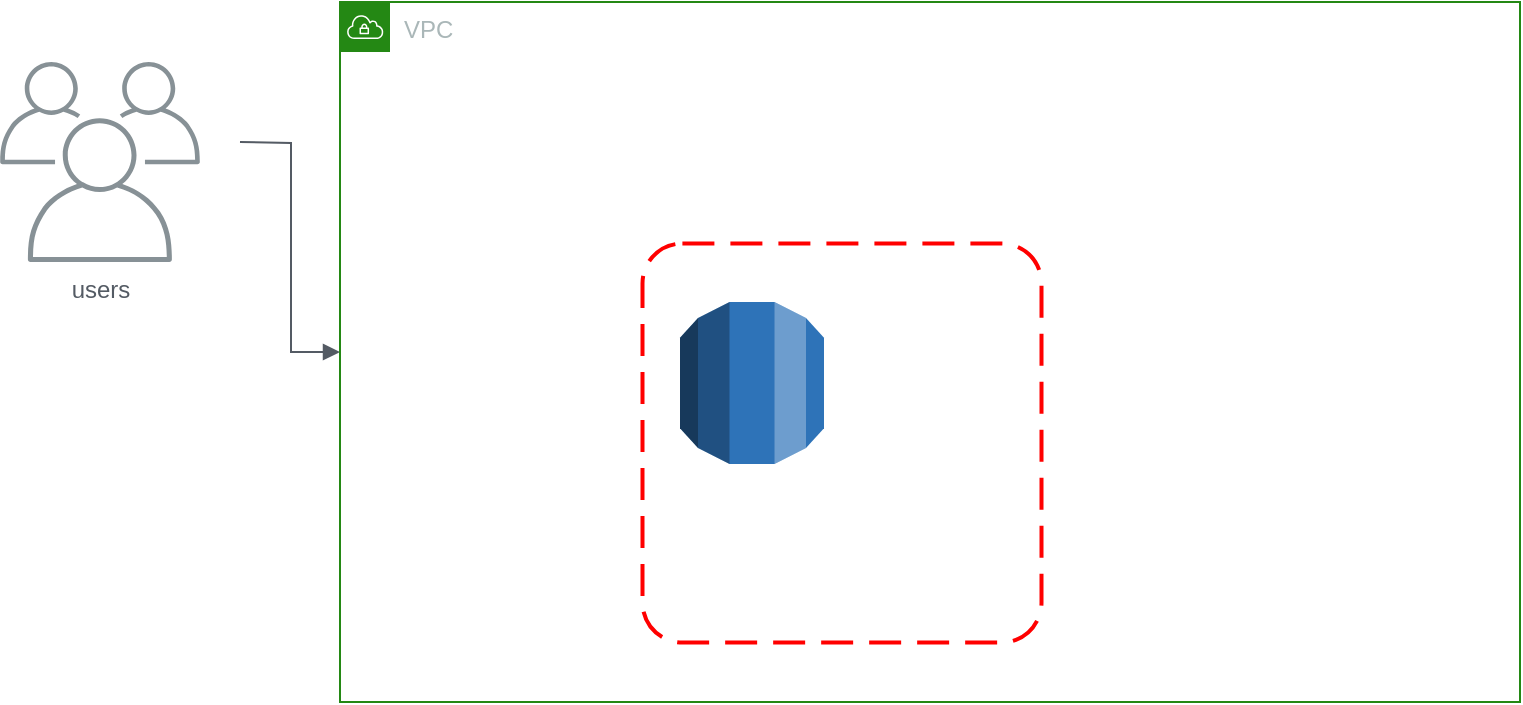 <mxfile version="15.2.7" type="github"><diagram id="9olcIlqZ1RmMN9aZ8Z8O" name="Page-1"><mxGraphModel dx="1219" dy="1112" grid="1" gridSize="10" guides="1" tooltips="1" connect="1" arrows="1" fold="1" page="1" pageScale="1" pageWidth="850" pageHeight="1100" math="0" shadow="0"><root><mxCell id="0"/><mxCell id="1" parent="0"/><mxCell id="Tf76bZqq08zZNXclO3FD-5" value="" style="rounded=1;arcSize=10;dashed=1;strokeColor=#ff0000;fillColor=none;gradientColor=none;dashPattern=8 4;strokeWidth=2;" vertex="1" parent="1"><mxGeometry x="361.25" y="350.75" width="199.5" height="199.5" as="geometry"/></mxCell><mxCell id="Tf76bZqq08zZNXclO3FD-1" value="users" style="sketch=0;outlineConnect=0;gradientColor=none;fontColor=#545B64;strokeColor=none;fillColor=#879196;dashed=0;verticalLabelPosition=bottom;verticalAlign=top;align=center;html=1;fontSize=12;fontStyle=0;aspect=fixed;shape=mxgraph.aws4.illustration_users;pointerEvents=1" vertex="1" parent="1"><mxGeometry x="40" y="260" width="100" height="100" as="geometry"/></mxCell><mxCell id="Tf76bZqq08zZNXclO3FD-2" value="" style="edgeStyle=orthogonalEdgeStyle;html=1;endArrow=block;elbow=vertical;startArrow=none;endFill=1;strokeColor=#545B64;rounded=0;" edge="1" parent="1" target="Tf76bZqq08zZNXclO3FD-3"><mxGeometry width="100" relative="1" as="geometry"><mxPoint x="160" y="300" as="sourcePoint"/><mxPoint x="260" y="300" as="targetPoint"/></mxGeometry></mxCell><mxCell id="Tf76bZqq08zZNXclO3FD-3" value="VPC" style="points=[[0,0],[0.25,0],[0.5,0],[0.75,0],[1,0],[1,0.25],[1,0.5],[1,0.75],[1,1],[0.75,1],[0.5,1],[0.25,1],[0,1],[0,0.75],[0,0.5],[0,0.25]];outlineConnect=0;gradientColor=none;html=1;whiteSpace=wrap;fontSize=12;fontStyle=0;shape=mxgraph.aws4.group;grIcon=mxgraph.aws4.group_vpc;strokeColor=#248814;fillColor=none;verticalAlign=top;align=left;spacingLeft=30;fontColor=#AAB7B8;dashed=0;" vertex="1" parent="1"><mxGeometry x="210" y="230" width="590" height="350" as="geometry"/></mxCell><mxCell id="Tf76bZqq08zZNXclO3FD-4" value="" style="outlineConnect=0;dashed=0;verticalLabelPosition=bottom;verticalAlign=top;align=center;html=1;shape=mxgraph.aws3.rds;fillColor=#2E73B8;gradientColor=none;" vertex="1" parent="1"><mxGeometry x="380" y="380" width="72" height="81" as="geometry"/></mxCell></root></mxGraphModel></diagram></mxfile>